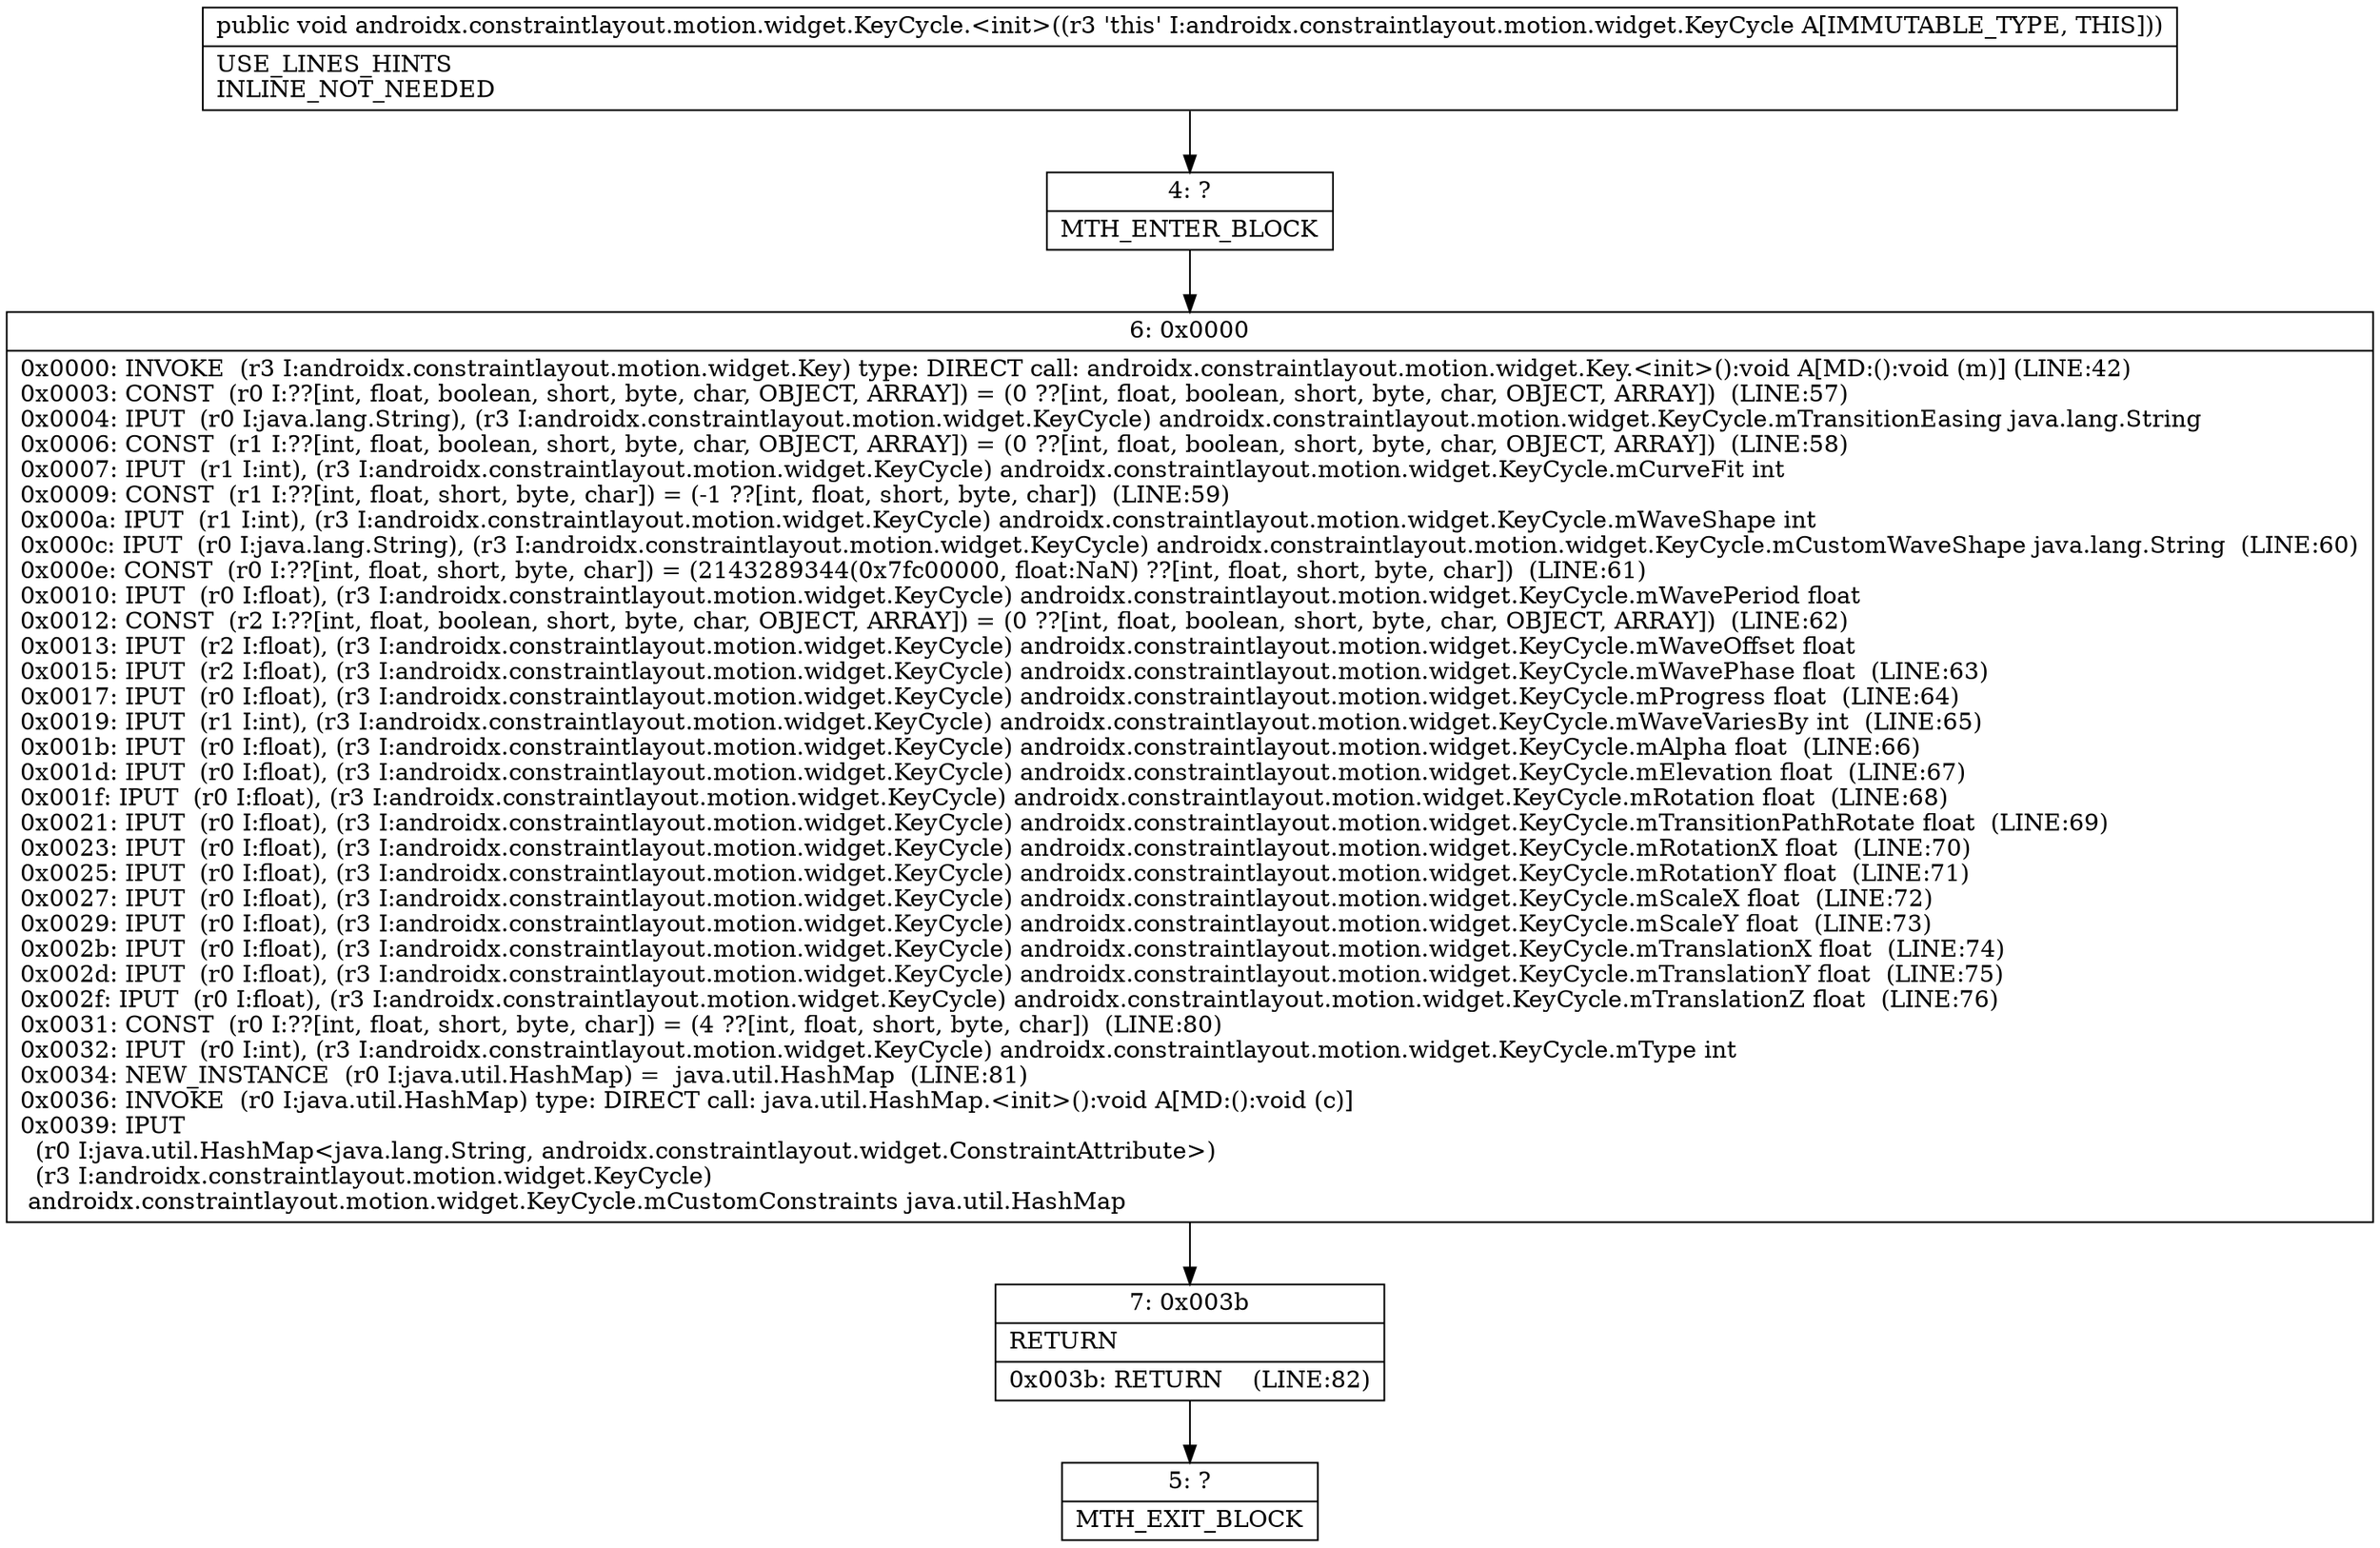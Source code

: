 digraph "CFG forandroidx.constraintlayout.motion.widget.KeyCycle.\<init\>()V" {
Node_4 [shape=record,label="{4\:\ ?|MTH_ENTER_BLOCK\l}"];
Node_6 [shape=record,label="{6\:\ 0x0000|0x0000: INVOKE  (r3 I:androidx.constraintlayout.motion.widget.Key) type: DIRECT call: androidx.constraintlayout.motion.widget.Key.\<init\>():void A[MD:():void (m)] (LINE:42)\l0x0003: CONST  (r0 I:??[int, float, boolean, short, byte, char, OBJECT, ARRAY]) = (0 ??[int, float, boolean, short, byte, char, OBJECT, ARRAY])  (LINE:57)\l0x0004: IPUT  (r0 I:java.lang.String), (r3 I:androidx.constraintlayout.motion.widget.KeyCycle) androidx.constraintlayout.motion.widget.KeyCycle.mTransitionEasing java.lang.String \l0x0006: CONST  (r1 I:??[int, float, boolean, short, byte, char, OBJECT, ARRAY]) = (0 ??[int, float, boolean, short, byte, char, OBJECT, ARRAY])  (LINE:58)\l0x0007: IPUT  (r1 I:int), (r3 I:androidx.constraintlayout.motion.widget.KeyCycle) androidx.constraintlayout.motion.widget.KeyCycle.mCurveFit int \l0x0009: CONST  (r1 I:??[int, float, short, byte, char]) = (\-1 ??[int, float, short, byte, char])  (LINE:59)\l0x000a: IPUT  (r1 I:int), (r3 I:androidx.constraintlayout.motion.widget.KeyCycle) androidx.constraintlayout.motion.widget.KeyCycle.mWaveShape int \l0x000c: IPUT  (r0 I:java.lang.String), (r3 I:androidx.constraintlayout.motion.widget.KeyCycle) androidx.constraintlayout.motion.widget.KeyCycle.mCustomWaveShape java.lang.String  (LINE:60)\l0x000e: CONST  (r0 I:??[int, float, short, byte, char]) = (2143289344(0x7fc00000, float:NaN) ??[int, float, short, byte, char])  (LINE:61)\l0x0010: IPUT  (r0 I:float), (r3 I:androidx.constraintlayout.motion.widget.KeyCycle) androidx.constraintlayout.motion.widget.KeyCycle.mWavePeriod float \l0x0012: CONST  (r2 I:??[int, float, boolean, short, byte, char, OBJECT, ARRAY]) = (0 ??[int, float, boolean, short, byte, char, OBJECT, ARRAY])  (LINE:62)\l0x0013: IPUT  (r2 I:float), (r3 I:androidx.constraintlayout.motion.widget.KeyCycle) androidx.constraintlayout.motion.widget.KeyCycle.mWaveOffset float \l0x0015: IPUT  (r2 I:float), (r3 I:androidx.constraintlayout.motion.widget.KeyCycle) androidx.constraintlayout.motion.widget.KeyCycle.mWavePhase float  (LINE:63)\l0x0017: IPUT  (r0 I:float), (r3 I:androidx.constraintlayout.motion.widget.KeyCycle) androidx.constraintlayout.motion.widget.KeyCycle.mProgress float  (LINE:64)\l0x0019: IPUT  (r1 I:int), (r3 I:androidx.constraintlayout.motion.widget.KeyCycle) androidx.constraintlayout.motion.widget.KeyCycle.mWaveVariesBy int  (LINE:65)\l0x001b: IPUT  (r0 I:float), (r3 I:androidx.constraintlayout.motion.widget.KeyCycle) androidx.constraintlayout.motion.widget.KeyCycle.mAlpha float  (LINE:66)\l0x001d: IPUT  (r0 I:float), (r3 I:androidx.constraintlayout.motion.widget.KeyCycle) androidx.constraintlayout.motion.widget.KeyCycle.mElevation float  (LINE:67)\l0x001f: IPUT  (r0 I:float), (r3 I:androidx.constraintlayout.motion.widget.KeyCycle) androidx.constraintlayout.motion.widget.KeyCycle.mRotation float  (LINE:68)\l0x0021: IPUT  (r0 I:float), (r3 I:androidx.constraintlayout.motion.widget.KeyCycle) androidx.constraintlayout.motion.widget.KeyCycle.mTransitionPathRotate float  (LINE:69)\l0x0023: IPUT  (r0 I:float), (r3 I:androidx.constraintlayout.motion.widget.KeyCycle) androidx.constraintlayout.motion.widget.KeyCycle.mRotationX float  (LINE:70)\l0x0025: IPUT  (r0 I:float), (r3 I:androidx.constraintlayout.motion.widget.KeyCycle) androidx.constraintlayout.motion.widget.KeyCycle.mRotationY float  (LINE:71)\l0x0027: IPUT  (r0 I:float), (r3 I:androidx.constraintlayout.motion.widget.KeyCycle) androidx.constraintlayout.motion.widget.KeyCycle.mScaleX float  (LINE:72)\l0x0029: IPUT  (r0 I:float), (r3 I:androidx.constraintlayout.motion.widget.KeyCycle) androidx.constraintlayout.motion.widget.KeyCycle.mScaleY float  (LINE:73)\l0x002b: IPUT  (r0 I:float), (r3 I:androidx.constraintlayout.motion.widget.KeyCycle) androidx.constraintlayout.motion.widget.KeyCycle.mTranslationX float  (LINE:74)\l0x002d: IPUT  (r0 I:float), (r3 I:androidx.constraintlayout.motion.widget.KeyCycle) androidx.constraintlayout.motion.widget.KeyCycle.mTranslationY float  (LINE:75)\l0x002f: IPUT  (r0 I:float), (r3 I:androidx.constraintlayout.motion.widget.KeyCycle) androidx.constraintlayout.motion.widget.KeyCycle.mTranslationZ float  (LINE:76)\l0x0031: CONST  (r0 I:??[int, float, short, byte, char]) = (4 ??[int, float, short, byte, char])  (LINE:80)\l0x0032: IPUT  (r0 I:int), (r3 I:androidx.constraintlayout.motion.widget.KeyCycle) androidx.constraintlayout.motion.widget.KeyCycle.mType int \l0x0034: NEW_INSTANCE  (r0 I:java.util.HashMap) =  java.util.HashMap  (LINE:81)\l0x0036: INVOKE  (r0 I:java.util.HashMap) type: DIRECT call: java.util.HashMap.\<init\>():void A[MD:():void (c)]\l0x0039: IPUT  \l  (r0 I:java.util.HashMap\<java.lang.String, androidx.constraintlayout.widget.ConstraintAttribute\>)\l  (r3 I:androidx.constraintlayout.motion.widget.KeyCycle)\l androidx.constraintlayout.motion.widget.KeyCycle.mCustomConstraints java.util.HashMap \l}"];
Node_7 [shape=record,label="{7\:\ 0x003b|RETURN\l|0x003b: RETURN    (LINE:82)\l}"];
Node_5 [shape=record,label="{5\:\ ?|MTH_EXIT_BLOCK\l}"];
MethodNode[shape=record,label="{public void androidx.constraintlayout.motion.widget.KeyCycle.\<init\>((r3 'this' I:androidx.constraintlayout.motion.widget.KeyCycle A[IMMUTABLE_TYPE, THIS]))  | USE_LINES_HINTS\lINLINE_NOT_NEEDED\l}"];
MethodNode -> Node_4;Node_4 -> Node_6;
Node_6 -> Node_7;
Node_7 -> Node_5;
}

